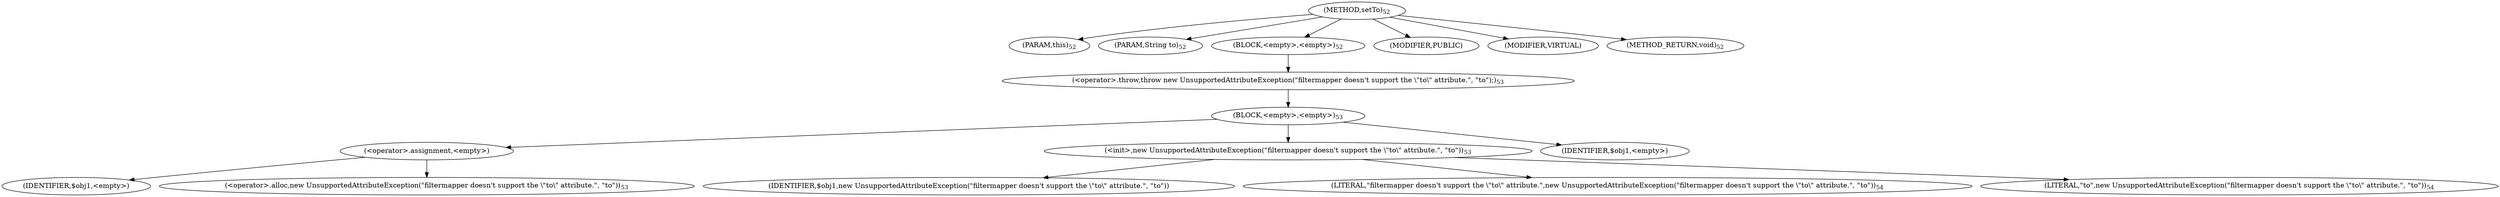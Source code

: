 digraph "setTo" {  
"35" [label = <(METHOD,setTo)<SUB>52</SUB>> ]
"36" [label = <(PARAM,this)<SUB>52</SUB>> ]
"37" [label = <(PARAM,String to)<SUB>52</SUB>> ]
"38" [label = <(BLOCK,&lt;empty&gt;,&lt;empty&gt;)<SUB>52</SUB>> ]
"39" [label = <(&lt;operator&gt;.throw,throw new UnsupportedAttributeException(&quot;filtermapper doesn't support the \&quot;to\&quot; attribute.&quot;, &quot;to&quot;);)<SUB>53</SUB>> ]
"40" [label = <(BLOCK,&lt;empty&gt;,&lt;empty&gt;)<SUB>53</SUB>> ]
"41" [label = <(&lt;operator&gt;.assignment,&lt;empty&gt;)> ]
"42" [label = <(IDENTIFIER,$obj1,&lt;empty&gt;)> ]
"43" [label = <(&lt;operator&gt;.alloc,new UnsupportedAttributeException(&quot;filtermapper doesn't support the \&quot;to\&quot; attribute.&quot;, &quot;to&quot;))<SUB>53</SUB>> ]
"44" [label = <(&lt;init&gt;,new UnsupportedAttributeException(&quot;filtermapper doesn't support the \&quot;to\&quot; attribute.&quot;, &quot;to&quot;))<SUB>53</SUB>> ]
"45" [label = <(IDENTIFIER,$obj1,new UnsupportedAttributeException(&quot;filtermapper doesn't support the \&quot;to\&quot; attribute.&quot;, &quot;to&quot;))> ]
"46" [label = <(LITERAL,&quot;filtermapper doesn't support the \&quot;to\&quot; attribute.&quot;,new UnsupportedAttributeException(&quot;filtermapper doesn't support the \&quot;to\&quot; attribute.&quot;, &quot;to&quot;))<SUB>54</SUB>> ]
"47" [label = <(LITERAL,&quot;to&quot;,new UnsupportedAttributeException(&quot;filtermapper doesn't support the \&quot;to\&quot; attribute.&quot;, &quot;to&quot;))<SUB>54</SUB>> ]
"48" [label = <(IDENTIFIER,$obj1,&lt;empty&gt;)> ]
"49" [label = <(MODIFIER,PUBLIC)> ]
"50" [label = <(MODIFIER,VIRTUAL)> ]
"51" [label = <(METHOD_RETURN,void)<SUB>52</SUB>> ]
  "35" -> "36" 
  "35" -> "37" 
  "35" -> "38" 
  "35" -> "49" 
  "35" -> "50" 
  "35" -> "51" 
  "38" -> "39" 
  "39" -> "40" 
  "40" -> "41" 
  "40" -> "44" 
  "40" -> "48" 
  "41" -> "42" 
  "41" -> "43" 
  "44" -> "45" 
  "44" -> "46" 
  "44" -> "47" 
}
